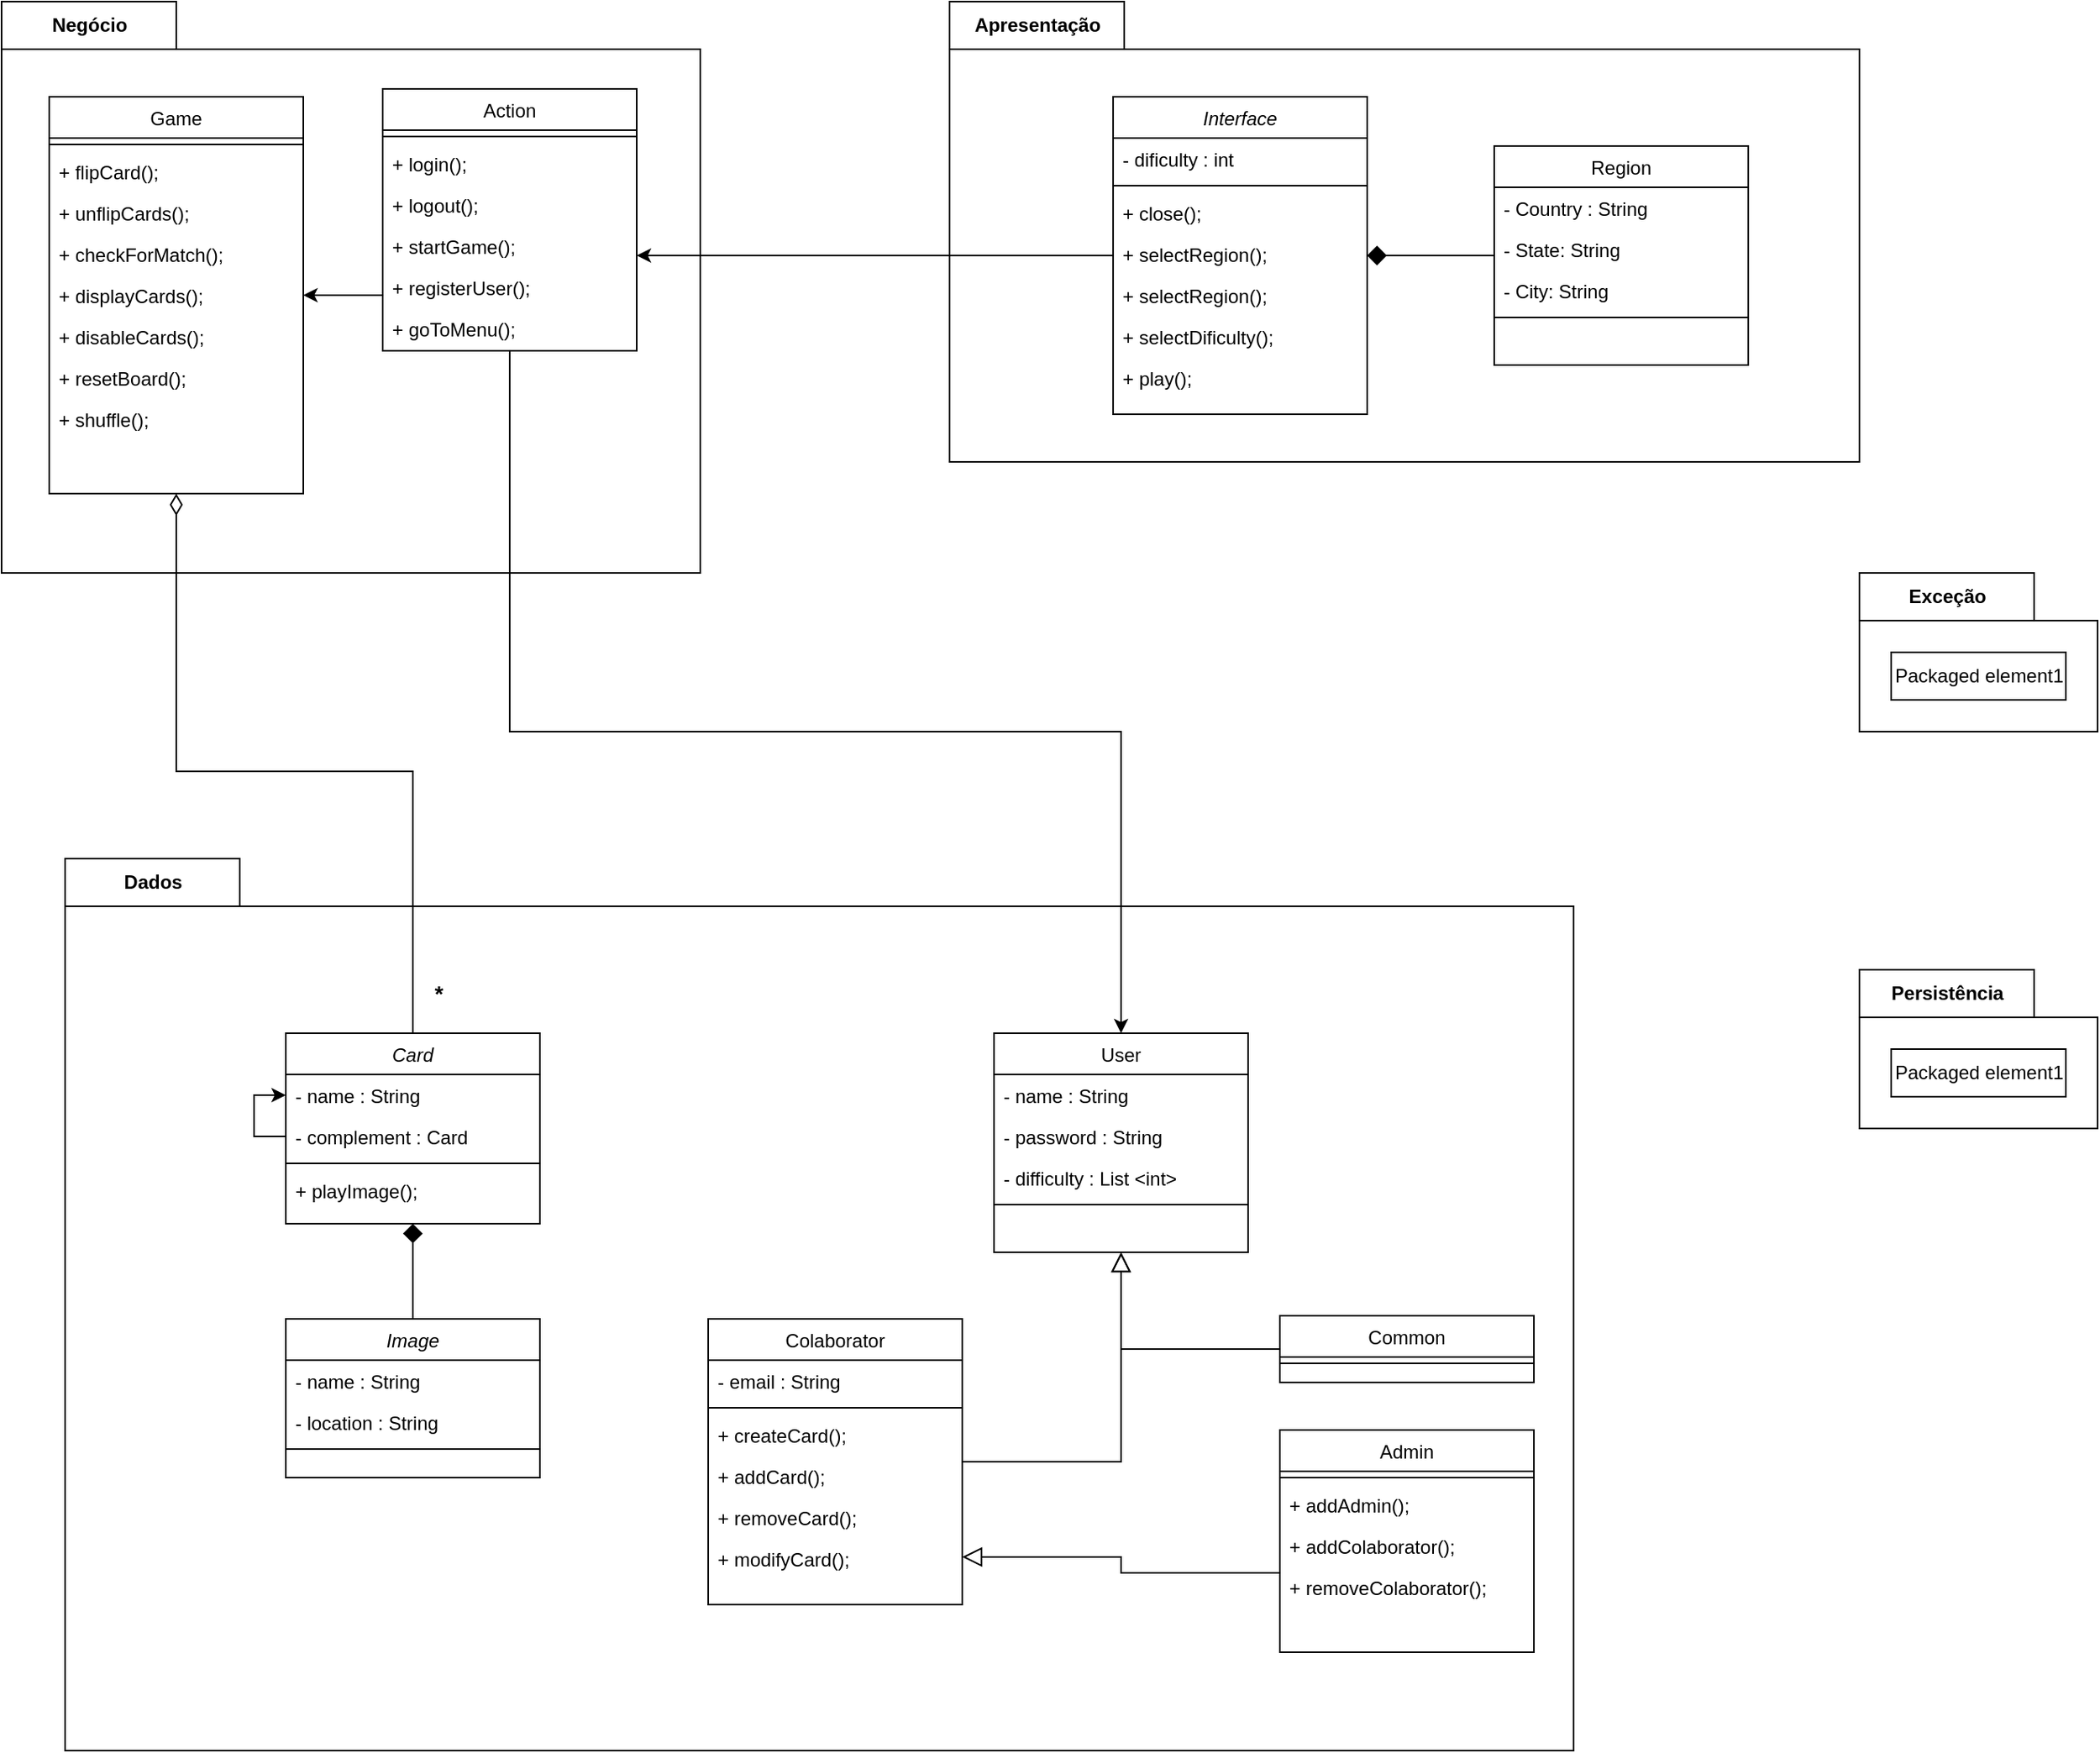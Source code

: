 <mxfile version="20.1.1" type="github">
  <diagram id="C5RBs43oDa-KdzZeNtuy" name="Page-1">
    <mxGraphModel dx="2031" dy="1134" grid="1" gridSize="10" guides="1" tooltips="1" connect="1" arrows="1" fold="1" page="1" pageScale="1" pageWidth="827" pageHeight="1169" math="0" shadow="0">
      <root>
        <mxCell id="WIyWlLk6GJQsqaUBKTNV-0" />
        <mxCell id="WIyWlLk6GJQsqaUBKTNV-1" parent="WIyWlLk6GJQsqaUBKTNV-0" />
        <mxCell id="fE1shfOuvL8CjAbd44VH-1" value="Dados" style="shape=folder;fontStyle=1;tabWidth=110;tabHeight=30;tabPosition=left;html=1;boundedLbl=1;labelInHeader=1;container=1;collapsible=0;recursiveResize=0;" vertex="1" parent="WIyWlLk6GJQsqaUBKTNV-1">
          <mxGeometry x="80" y="560" width="950" height="562" as="geometry" />
        </mxCell>
        <mxCell id="lEsxtGKMERjpSD6ecHsr-9" style="edgeStyle=orthogonalEdgeStyle;rounded=0;orthogonalLoop=1;jettySize=auto;html=1;endArrow=block;endFill=0;endSize=10;" parent="fE1shfOuvL8CjAbd44VH-1" source="zkfFHV4jXpPFQw0GAbJ--6" target="lEsxtGKMERjpSD6ecHsr-3" edge="1">
          <mxGeometry relative="1" as="geometry">
            <mxPoint x="665" y="250" as="targetPoint" />
          </mxGeometry>
        </mxCell>
        <mxCell id="zkfFHV4jXpPFQw0GAbJ--6" value="Colaborator" style="swimlane;fontStyle=0;align=center;verticalAlign=top;childLayout=stackLayout;horizontal=1;startSize=26;horizontalStack=0;resizeParent=1;resizeLast=0;collapsible=1;marginBottom=0;rounded=0;shadow=0;strokeWidth=1;" parent="fE1shfOuvL8CjAbd44VH-1" vertex="1">
          <mxGeometry x="405" y="290" width="160" height="180" as="geometry">
            <mxRectangle x="130" y="380" width="160" height="26" as="alternateBounds" />
          </mxGeometry>
        </mxCell>
        <mxCell id="zkfFHV4jXpPFQw0GAbJ--7" value="- email : String" style="text;align=left;verticalAlign=top;spacingLeft=4;spacingRight=4;overflow=hidden;rotatable=0;points=[[0,0.5],[1,0.5]];portConstraint=eastwest;" parent="zkfFHV4jXpPFQw0GAbJ--6" vertex="1">
          <mxGeometry y="26" width="160" height="26" as="geometry" />
        </mxCell>
        <mxCell id="zkfFHV4jXpPFQw0GAbJ--9" value="" style="line;html=1;strokeWidth=1;align=left;verticalAlign=middle;spacingTop=-1;spacingLeft=3;spacingRight=3;rotatable=0;labelPosition=right;points=[];portConstraint=eastwest;" parent="zkfFHV4jXpPFQw0GAbJ--6" vertex="1">
          <mxGeometry y="52" width="160" height="8" as="geometry" />
        </mxCell>
        <mxCell id="zkfFHV4jXpPFQw0GAbJ--10" value="+ createCard();" style="text;align=left;verticalAlign=top;spacingLeft=4;spacingRight=4;overflow=hidden;rotatable=0;points=[[0,0.5],[1,0.5]];portConstraint=eastwest;fontStyle=0" parent="zkfFHV4jXpPFQw0GAbJ--6" vertex="1">
          <mxGeometry y="60" width="160" height="26" as="geometry" />
        </mxCell>
        <mxCell id="lEsxtGKMERjpSD6ecHsr-11" value="+ addCard();" style="text;align=left;verticalAlign=top;spacingLeft=4;spacingRight=4;overflow=hidden;rotatable=0;points=[[0,0.5],[1,0.5]];portConstraint=eastwest;fontStyle=0" parent="zkfFHV4jXpPFQw0GAbJ--6" vertex="1">
          <mxGeometry y="86" width="160" height="26" as="geometry" />
        </mxCell>
        <mxCell id="lEsxtGKMERjpSD6ecHsr-12" value="+ removeCard();" style="text;align=left;verticalAlign=top;spacingLeft=4;spacingRight=4;overflow=hidden;rotatable=0;points=[[0,0.5],[1,0.5]];portConstraint=eastwest;fontStyle=0" parent="zkfFHV4jXpPFQw0GAbJ--6" vertex="1">
          <mxGeometry y="112" width="160" height="26" as="geometry" />
        </mxCell>
        <mxCell id="lEsxtGKMERjpSD6ecHsr-13" value="+ modifyCard();" style="text;align=left;verticalAlign=top;spacingLeft=4;spacingRight=4;overflow=hidden;rotatable=0;points=[[0,0.5],[1,0.5]];portConstraint=eastwest;fontStyle=0" parent="zkfFHV4jXpPFQw0GAbJ--6" vertex="1">
          <mxGeometry y="138" width="160" height="26" as="geometry" />
        </mxCell>
        <mxCell id="lEsxtGKMERjpSD6ecHsr-10" style="edgeStyle=orthogonalEdgeStyle;rounded=0;orthogonalLoop=1;jettySize=auto;html=1;endArrow=block;endFill=0;endSize=10;" parent="fE1shfOuvL8CjAbd44VH-1" source="Iorugwe1lFg4vuqkTPMZ-1" target="lEsxtGKMERjpSD6ecHsr-3" edge="1">
          <mxGeometry relative="1" as="geometry">
            <mxPoint x="665" y="250" as="targetPoint" />
          </mxGeometry>
        </mxCell>
        <mxCell id="Iorugwe1lFg4vuqkTPMZ-1" value="Common" style="swimlane;fontStyle=0;align=center;verticalAlign=top;childLayout=stackLayout;horizontal=1;startSize=26;horizontalStack=0;resizeParent=1;resizeLast=0;collapsible=1;marginBottom=0;rounded=0;shadow=0;strokeWidth=1;" parent="fE1shfOuvL8CjAbd44VH-1" vertex="1">
          <mxGeometry x="765" y="288" width="160" height="42" as="geometry">
            <mxRectangle x="130" y="380" width="160" height="26" as="alternateBounds" />
          </mxGeometry>
        </mxCell>
        <mxCell id="Iorugwe1lFg4vuqkTPMZ-4" value="" style="line;html=1;strokeWidth=1;align=left;verticalAlign=middle;spacingTop=-1;spacingLeft=3;spacingRight=3;rotatable=0;labelPosition=right;points=[];portConstraint=eastwest;" parent="Iorugwe1lFg4vuqkTPMZ-1" vertex="1">
          <mxGeometry y="26" width="160" height="8" as="geometry" />
        </mxCell>
        <mxCell id="lEsxtGKMERjpSD6ecHsr-3" value="User" style="swimlane;fontStyle=0;align=center;verticalAlign=top;childLayout=stackLayout;horizontal=1;startSize=26;horizontalStack=0;resizeParent=1;resizeLast=0;collapsible=1;marginBottom=0;rounded=0;shadow=0;strokeWidth=1;" parent="fE1shfOuvL8CjAbd44VH-1" vertex="1">
          <mxGeometry x="585" y="110" width="160" height="138" as="geometry">
            <mxRectangle x="130" y="380" width="160" height="26" as="alternateBounds" />
          </mxGeometry>
        </mxCell>
        <mxCell id="lEsxtGKMERjpSD6ecHsr-4" value="- name : String" style="text;align=left;verticalAlign=top;spacingLeft=4;spacingRight=4;overflow=hidden;rotatable=0;points=[[0,0.5],[1,0.5]];portConstraint=eastwest;" parent="lEsxtGKMERjpSD6ecHsr-3" vertex="1">
          <mxGeometry y="26" width="160" height="26" as="geometry" />
        </mxCell>
        <mxCell id="lEsxtGKMERjpSD6ecHsr-5" value="- password : String" style="text;align=left;verticalAlign=top;spacingLeft=4;spacingRight=4;overflow=hidden;rotatable=0;points=[[0,0.5],[1,0.5]];portConstraint=eastwest;rounded=0;shadow=0;html=0;" parent="lEsxtGKMERjpSD6ecHsr-3" vertex="1">
          <mxGeometry y="52" width="160" height="26" as="geometry" />
        </mxCell>
        <mxCell id="fE1shfOuvL8CjAbd44VH-29" value="- difficulty : List &lt;int&gt;" style="text;align=left;verticalAlign=top;spacingLeft=4;spacingRight=4;overflow=hidden;rotatable=0;points=[[0,0.5],[1,0.5]];portConstraint=eastwest;rounded=0;shadow=0;html=0;" vertex="1" parent="lEsxtGKMERjpSD6ecHsr-3">
          <mxGeometry y="78" width="160" height="26" as="geometry" />
        </mxCell>
        <mxCell id="lEsxtGKMERjpSD6ecHsr-6" value="" style="line;html=1;strokeWidth=1;align=left;verticalAlign=middle;spacingTop=-1;spacingLeft=3;spacingRight=3;rotatable=0;labelPosition=right;points=[];portConstraint=eastwest;" parent="lEsxtGKMERjpSD6ecHsr-3" vertex="1">
          <mxGeometry y="104" width="160" height="8" as="geometry" />
        </mxCell>
        <mxCell id="lEsxtGKMERjpSD6ecHsr-54" style="edgeStyle=orthogonalEdgeStyle;rounded=0;orthogonalLoop=1;jettySize=auto;html=1;fontSize=14;endArrow=block;endFill=0;endSize=10;" parent="fE1shfOuvL8CjAbd44VH-1" source="lEsxtGKMERjpSD6ecHsr-47" target="zkfFHV4jXpPFQw0GAbJ--6" edge="1">
          <mxGeometry relative="1" as="geometry">
            <Array as="points">
              <mxPoint x="665" y="450" />
              <mxPoint x="665" y="440" />
            </Array>
          </mxGeometry>
        </mxCell>
        <mxCell id="lEsxtGKMERjpSD6ecHsr-47" value="Admin" style="swimlane;fontStyle=0;align=center;verticalAlign=top;childLayout=stackLayout;horizontal=1;startSize=26;horizontalStack=0;resizeParent=1;resizeLast=0;collapsible=1;marginBottom=0;rounded=0;shadow=0;strokeWidth=1;" parent="fE1shfOuvL8CjAbd44VH-1" vertex="1">
          <mxGeometry x="765" y="360" width="160" height="140" as="geometry">
            <mxRectangle x="130" y="380" width="160" height="26" as="alternateBounds" />
          </mxGeometry>
        </mxCell>
        <mxCell id="lEsxtGKMERjpSD6ecHsr-49" value="" style="line;html=1;strokeWidth=1;align=left;verticalAlign=middle;spacingTop=-1;spacingLeft=3;spacingRight=3;rotatable=0;labelPosition=right;points=[];portConstraint=eastwest;" parent="lEsxtGKMERjpSD6ecHsr-47" vertex="1">
          <mxGeometry y="26" width="160" height="8" as="geometry" />
        </mxCell>
        <mxCell id="lEsxtGKMERjpSD6ecHsr-50" value="+ addAdmin();" style="text;align=left;verticalAlign=top;spacingLeft=4;spacingRight=4;overflow=hidden;rotatable=0;points=[[0,0.5],[1,0.5]];portConstraint=eastwest;fontStyle=0" parent="lEsxtGKMERjpSD6ecHsr-47" vertex="1">
          <mxGeometry y="34" width="160" height="26" as="geometry" />
        </mxCell>
        <mxCell id="lEsxtGKMERjpSD6ecHsr-56" value="+ addColaborator();" style="text;align=left;verticalAlign=top;spacingLeft=4;spacingRight=4;overflow=hidden;rotatable=0;points=[[0,0.5],[1,0.5]];portConstraint=eastwest;fontStyle=0" parent="lEsxtGKMERjpSD6ecHsr-47" vertex="1">
          <mxGeometry y="60" width="160" height="26" as="geometry" />
        </mxCell>
        <mxCell id="lEsxtGKMERjpSD6ecHsr-55" value="+ removeColaborator();" style="text;align=left;verticalAlign=top;spacingLeft=4;spacingRight=4;overflow=hidden;rotatable=0;points=[[0,0.5],[1,0.5]];portConstraint=eastwest;fontStyle=0" parent="lEsxtGKMERjpSD6ecHsr-47" vertex="1">
          <mxGeometry y="86" width="160" height="26" as="geometry" />
        </mxCell>
        <mxCell id="zkfFHV4jXpPFQw0GAbJ--0" value="Card" style="swimlane;fontStyle=2;align=center;verticalAlign=top;childLayout=stackLayout;horizontal=1;startSize=26;horizontalStack=0;resizeParent=1;resizeLast=0;collapsible=1;marginBottom=0;rounded=0;shadow=0;strokeWidth=1;" parent="fE1shfOuvL8CjAbd44VH-1" vertex="1">
          <mxGeometry x="139" y="110" width="160" height="120" as="geometry">
            <mxRectangle x="230" y="140" width="160" height="26" as="alternateBounds" />
          </mxGeometry>
        </mxCell>
        <mxCell id="zkfFHV4jXpPFQw0GAbJ--1" value="- name : String" style="text;align=left;verticalAlign=top;spacingLeft=4;spacingRight=4;overflow=hidden;rotatable=0;points=[[0,0.5],[1,0.5]];portConstraint=eastwest;" parent="zkfFHV4jXpPFQw0GAbJ--0" vertex="1">
          <mxGeometry y="26" width="160" height="26" as="geometry" />
        </mxCell>
        <mxCell id="Iorugwe1lFg4vuqkTPMZ-9" style="edgeStyle=orthogonalEdgeStyle;rounded=0;orthogonalLoop=1;jettySize=auto;html=1;entryX=0;entryY=0.5;entryDx=0;entryDy=0;" parent="zkfFHV4jXpPFQw0GAbJ--0" source="zkfFHV4jXpPFQw0GAbJ--3" target="zkfFHV4jXpPFQw0GAbJ--1" edge="1">
          <mxGeometry relative="1" as="geometry" />
        </mxCell>
        <mxCell id="zkfFHV4jXpPFQw0GAbJ--3" value="- complement : Card" style="text;align=left;verticalAlign=top;spacingLeft=4;spacingRight=4;overflow=hidden;rotatable=0;points=[[0,0.5],[1,0.5]];portConstraint=eastwest;rounded=0;shadow=0;html=0;" parent="zkfFHV4jXpPFQw0GAbJ--0" vertex="1">
          <mxGeometry y="52" width="160" height="26" as="geometry" />
        </mxCell>
        <mxCell id="zkfFHV4jXpPFQw0GAbJ--4" value="" style="line;html=1;strokeWidth=1;align=left;verticalAlign=middle;spacingTop=-1;spacingLeft=3;spacingRight=3;rotatable=0;labelPosition=right;points=[];portConstraint=eastwest;" parent="zkfFHV4jXpPFQw0GAbJ--0" vertex="1">
          <mxGeometry y="78" width="160" height="8" as="geometry" />
        </mxCell>
        <mxCell id="Iorugwe1lFg4vuqkTPMZ-10" value="+ playImage();" style="text;align=left;verticalAlign=top;spacingLeft=4;spacingRight=4;overflow=hidden;rotatable=0;points=[[0,0.5],[1,0.5]];portConstraint=eastwest;rounded=0;shadow=0;html=0;" parent="zkfFHV4jXpPFQw0GAbJ--0" vertex="1">
          <mxGeometry y="86" width="160" height="26" as="geometry" />
        </mxCell>
        <mxCell id="lEsxtGKMERjpSD6ecHsr-15" value="&lt;font style=&quot;font-size: 14px;&quot;&gt;&lt;b&gt;*&lt;/b&gt;&lt;/font&gt;" style="text;html=1;align=center;verticalAlign=middle;resizable=0;points=[];autosize=1;strokeColor=none;fillColor=none;fontStyle=1" parent="fE1shfOuvL8CjAbd44VH-1" vertex="1">
          <mxGeometry x="220" y="70" width="30" height="30" as="geometry" />
        </mxCell>
        <mxCell id="lEsxtGKMERjpSD6ecHsr-23" style="edgeStyle=orthogonalEdgeStyle;rounded=0;orthogonalLoop=1;jettySize=auto;html=1;fontSize=14;endArrow=diamond;endFill=1;endSize=10;" parent="fE1shfOuvL8CjAbd44VH-1" source="lEsxtGKMERjpSD6ecHsr-16" target="zkfFHV4jXpPFQw0GAbJ--0" edge="1">
          <mxGeometry relative="1" as="geometry" />
        </mxCell>
        <mxCell id="lEsxtGKMERjpSD6ecHsr-16" value="Image" style="swimlane;fontStyle=2;align=center;verticalAlign=top;childLayout=stackLayout;horizontal=1;startSize=26;horizontalStack=0;resizeParent=1;resizeLast=0;collapsible=1;marginBottom=0;rounded=0;shadow=0;strokeWidth=1;" parent="fE1shfOuvL8CjAbd44VH-1" vertex="1">
          <mxGeometry x="139" y="290" width="160" height="100" as="geometry">
            <mxRectangle x="230" y="140" width="160" height="26" as="alternateBounds" />
          </mxGeometry>
        </mxCell>
        <mxCell id="lEsxtGKMERjpSD6ecHsr-17" value="- name : String" style="text;align=left;verticalAlign=top;spacingLeft=4;spacingRight=4;overflow=hidden;rotatable=0;points=[[0,0.5],[1,0.5]];portConstraint=eastwest;" parent="lEsxtGKMERjpSD6ecHsr-16" vertex="1">
          <mxGeometry y="26" width="160" height="26" as="geometry" />
        </mxCell>
        <mxCell id="lEsxtGKMERjpSD6ecHsr-18" value="- location : String" style="text;align=left;verticalAlign=top;spacingLeft=4;spacingRight=4;overflow=hidden;rotatable=0;points=[[0,0.5],[1,0.5]];portConstraint=eastwest;rounded=0;shadow=0;html=0;" parent="lEsxtGKMERjpSD6ecHsr-16" vertex="1">
          <mxGeometry y="52" width="160" height="26" as="geometry" />
        </mxCell>
        <mxCell id="lEsxtGKMERjpSD6ecHsr-21" value="" style="line;html=1;strokeWidth=1;align=left;verticalAlign=middle;spacingTop=-1;spacingLeft=3;spacingRight=3;rotatable=0;labelPosition=right;points=[];portConstraint=eastwest;" parent="lEsxtGKMERjpSD6ecHsr-16" vertex="1">
          <mxGeometry y="78" width="160" height="8" as="geometry" />
        </mxCell>
        <mxCell id="fE1shfOuvL8CjAbd44VH-3" value="Negócio" style="shape=folder;fontStyle=1;tabWidth=110;tabHeight=30;tabPosition=left;html=1;boundedLbl=1;labelInHeader=1;container=1;collapsible=0;recursiveResize=0;" vertex="1" parent="WIyWlLk6GJQsqaUBKTNV-1">
          <mxGeometry x="40" y="20" width="440" height="360" as="geometry" />
        </mxCell>
        <mxCell id="zkfFHV4jXpPFQw0GAbJ--17" value="Game" style="swimlane;fontStyle=0;align=center;verticalAlign=top;childLayout=stackLayout;horizontal=1;startSize=26;horizontalStack=0;resizeParent=1;resizeLast=0;collapsible=1;marginBottom=0;rounded=0;shadow=0;strokeWidth=1;" parent="fE1shfOuvL8CjAbd44VH-3" vertex="1">
          <mxGeometry x="30" y="60" width="160" height="250" as="geometry">
            <mxRectangle x="550" y="140" width="160" height="26" as="alternateBounds" />
          </mxGeometry>
        </mxCell>
        <mxCell id="zkfFHV4jXpPFQw0GAbJ--23" value="" style="line;html=1;strokeWidth=1;align=left;verticalAlign=middle;spacingTop=-1;spacingLeft=3;spacingRight=3;rotatable=0;labelPosition=right;points=[];portConstraint=eastwest;" parent="zkfFHV4jXpPFQw0GAbJ--17" vertex="1">
          <mxGeometry y="26" width="160" height="8" as="geometry" />
        </mxCell>
        <mxCell id="zkfFHV4jXpPFQw0GAbJ--24" value="+ flipCard();" style="text;align=left;verticalAlign=top;spacingLeft=4;spacingRight=4;overflow=hidden;rotatable=0;points=[[0,0.5],[1,0.5]];portConstraint=eastwest;" parent="zkfFHV4jXpPFQw0GAbJ--17" vertex="1">
          <mxGeometry y="34" width="160" height="26" as="geometry" />
        </mxCell>
        <mxCell id="lEsxtGKMERjpSD6ecHsr-0" value="+ unflipCards();" style="text;align=left;verticalAlign=top;spacingLeft=4;spacingRight=4;overflow=hidden;rotatable=0;points=[[0,0.5],[1,0.5]];portConstraint=eastwest;" parent="zkfFHV4jXpPFQw0GAbJ--17" vertex="1">
          <mxGeometry y="60" width="160" height="26" as="geometry" />
        </mxCell>
        <mxCell id="zkfFHV4jXpPFQw0GAbJ--25" value="+ checkForMatch();" style="text;align=left;verticalAlign=top;spacingLeft=4;spacingRight=4;overflow=hidden;rotatable=0;points=[[0,0.5],[1,0.5]];portConstraint=eastwest;" parent="zkfFHV4jXpPFQw0GAbJ--17" vertex="1">
          <mxGeometry y="86" width="160" height="26" as="geometry" />
        </mxCell>
        <mxCell id="Iorugwe1lFg4vuqkTPMZ-11" value="+ displayCards();" style="text;align=left;verticalAlign=top;spacingLeft=4;spacingRight=4;overflow=hidden;rotatable=0;points=[[0,0.5],[1,0.5]];portConstraint=eastwest;" parent="zkfFHV4jXpPFQw0GAbJ--17" vertex="1">
          <mxGeometry y="112" width="160" height="26" as="geometry" />
        </mxCell>
        <mxCell id="Iorugwe1lFg4vuqkTPMZ-12" value="+ disableCards();" style="text;align=left;verticalAlign=top;spacingLeft=4;spacingRight=4;overflow=hidden;rotatable=0;points=[[0,0.5],[1,0.5]];portConstraint=eastwest;" parent="zkfFHV4jXpPFQw0GAbJ--17" vertex="1">
          <mxGeometry y="138" width="160" height="26" as="geometry" />
        </mxCell>
        <mxCell id="lEsxtGKMERjpSD6ecHsr-2" value="+ resetBoard();" style="text;align=left;verticalAlign=top;spacingLeft=4;spacingRight=4;overflow=hidden;rotatable=0;points=[[0,0.5],[1,0.5]];portConstraint=eastwest;" parent="zkfFHV4jXpPFQw0GAbJ--17" vertex="1">
          <mxGeometry y="164" width="160" height="26" as="geometry" />
        </mxCell>
        <mxCell id="lEsxtGKMERjpSD6ecHsr-1" value="+ shuffle();" style="text;align=left;verticalAlign=top;spacingLeft=4;spacingRight=4;overflow=hidden;rotatable=0;points=[[0,0.5],[1,0.5]];portConstraint=eastwest;" parent="zkfFHV4jXpPFQw0GAbJ--17" vertex="1">
          <mxGeometry y="190" width="160" height="26" as="geometry" />
        </mxCell>
        <mxCell id="fE1shfOuvL8CjAbd44VH-26" style="edgeStyle=orthogonalEdgeStyle;rounded=0;orthogonalLoop=1;jettySize=auto;html=1;" edge="1" parent="fE1shfOuvL8CjAbd44VH-3" source="fE1shfOuvL8CjAbd44VH-12" target="zkfFHV4jXpPFQw0GAbJ--17">
          <mxGeometry relative="1" as="geometry">
            <Array as="points">
              <mxPoint x="230" y="185" />
              <mxPoint x="230" y="185" />
            </Array>
          </mxGeometry>
        </mxCell>
        <mxCell id="fE1shfOuvL8CjAbd44VH-12" value="Action" style="swimlane;fontStyle=0;align=center;verticalAlign=top;childLayout=stackLayout;horizontal=1;startSize=26;horizontalStack=0;resizeParent=1;resizeLast=0;collapsible=1;marginBottom=0;rounded=0;shadow=0;strokeWidth=1;" vertex="1" parent="fE1shfOuvL8CjAbd44VH-3">
          <mxGeometry x="240" y="55" width="160" height="165" as="geometry">
            <mxRectangle x="550" y="140" width="160" height="26" as="alternateBounds" />
          </mxGeometry>
        </mxCell>
        <mxCell id="fE1shfOuvL8CjAbd44VH-13" value="" style="line;html=1;strokeWidth=1;align=left;verticalAlign=middle;spacingTop=-1;spacingLeft=3;spacingRight=3;rotatable=0;labelPosition=right;points=[];portConstraint=eastwest;" vertex="1" parent="fE1shfOuvL8CjAbd44VH-12">
          <mxGeometry y="26" width="160" height="8" as="geometry" />
        </mxCell>
        <mxCell id="fE1shfOuvL8CjAbd44VH-14" value="+ login();" style="text;align=left;verticalAlign=top;spacingLeft=4;spacingRight=4;overflow=hidden;rotatable=0;points=[[0,0.5],[1,0.5]];portConstraint=eastwest;" vertex="1" parent="fE1shfOuvL8CjAbd44VH-12">
          <mxGeometry y="34" width="160" height="26" as="geometry" />
        </mxCell>
        <mxCell id="fE1shfOuvL8CjAbd44VH-15" value="+ logout();" style="text;align=left;verticalAlign=top;spacingLeft=4;spacingRight=4;overflow=hidden;rotatable=0;points=[[0,0.5],[1,0.5]];portConstraint=eastwest;" vertex="1" parent="fE1shfOuvL8CjAbd44VH-12">
          <mxGeometry y="60" width="160" height="26" as="geometry" />
        </mxCell>
        <mxCell id="fE1shfOuvL8CjAbd44VH-25" value="+ startGame();" style="text;align=left;verticalAlign=top;spacingLeft=4;spacingRight=4;overflow=hidden;rotatable=0;points=[[0,0.5],[1,0.5]];portConstraint=eastwest;" vertex="1" parent="fE1shfOuvL8CjAbd44VH-12">
          <mxGeometry y="86" width="160" height="26" as="geometry" />
        </mxCell>
        <mxCell id="fE1shfOuvL8CjAbd44VH-27" value="+ registerUser();" style="text;align=left;verticalAlign=top;spacingLeft=4;spacingRight=4;overflow=hidden;rotatable=0;points=[[0,0.5],[1,0.5]];portConstraint=eastwest;" vertex="1" parent="fE1shfOuvL8CjAbd44VH-12">
          <mxGeometry y="112" width="160" height="26" as="geometry" />
        </mxCell>
        <mxCell id="fE1shfOuvL8CjAbd44VH-28" value="+ goToMenu();" style="text;align=left;verticalAlign=top;spacingLeft=4;spacingRight=4;overflow=hidden;rotatable=0;points=[[0,0.5],[1,0.5]];portConstraint=eastwest;" vertex="1" parent="fE1shfOuvL8CjAbd44VH-12">
          <mxGeometry y="138" width="160" height="26" as="geometry" />
        </mxCell>
        <mxCell id="fE1shfOuvL8CjAbd44VH-5" value="Apresentação" style="shape=folder;fontStyle=1;tabWidth=110;tabHeight=30;tabPosition=left;html=1;boundedLbl=1;labelInHeader=1;container=1;collapsible=0;recursiveResize=0;" vertex="1" parent="WIyWlLk6GJQsqaUBKTNV-1">
          <mxGeometry x="637" y="20" width="573" height="290" as="geometry" />
        </mxCell>
        <mxCell id="lEsxtGKMERjpSD6ecHsr-24" value="Interface" style="swimlane;fontStyle=2;align=center;verticalAlign=top;childLayout=stackLayout;horizontal=1;startSize=26;horizontalStack=0;resizeParent=1;resizeLast=0;collapsible=1;marginBottom=0;rounded=0;shadow=0;strokeWidth=1;" parent="fE1shfOuvL8CjAbd44VH-5" vertex="1">
          <mxGeometry x="103" y="60" width="160" height="200" as="geometry">
            <mxRectangle x="550" y="140" width="160" height="26" as="alternateBounds" />
          </mxGeometry>
        </mxCell>
        <mxCell id="lEsxtGKMERjpSD6ecHsr-25" value="- dificulty : int" style="text;align=left;verticalAlign=top;spacingLeft=4;spacingRight=4;overflow=hidden;rotatable=0;points=[[0,0.5],[1,0.5]];portConstraint=eastwest;" parent="lEsxtGKMERjpSD6ecHsr-24" vertex="1">
          <mxGeometry y="26" width="160" height="26" as="geometry" />
        </mxCell>
        <mxCell id="lEsxtGKMERjpSD6ecHsr-26" value="" style="line;html=1;strokeWidth=1;align=left;verticalAlign=middle;spacingTop=-1;spacingLeft=3;spacingRight=3;rotatable=0;labelPosition=right;points=[];portConstraint=eastwest;" parent="lEsxtGKMERjpSD6ecHsr-24" vertex="1">
          <mxGeometry y="52" width="160" height="8" as="geometry" />
        </mxCell>
        <mxCell id="lEsxtGKMERjpSD6ecHsr-27" value="+ close();" style="text;align=left;verticalAlign=top;spacingLeft=4;spacingRight=4;overflow=hidden;rotatable=0;points=[[0,0.5],[1,0.5]];portConstraint=eastwest;" parent="lEsxtGKMERjpSD6ecHsr-24" vertex="1">
          <mxGeometry y="60" width="160" height="26" as="geometry" />
        </mxCell>
        <mxCell id="lEsxtGKMERjpSD6ecHsr-34" value="+ selectRegion();" style="text;align=left;verticalAlign=top;spacingLeft=4;spacingRight=4;overflow=hidden;rotatable=0;points=[[0,0.5],[1,0.5]];portConstraint=eastwest;" parent="lEsxtGKMERjpSD6ecHsr-24" vertex="1">
          <mxGeometry y="86" width="160" height="26" as="geometry" />
        </mxCell>
        <mxCell id="lEsxtGKMERjpSD6ecHsr-35" value="+ selectRegion();" style="text;align=left;verticalAlign=top;spacingLeft=4;spacingRight=4;overflow=hidden;rotatable=0;points=[[0,0.5],[1,0.5]];portConstraint=eastwest;" parent="lEsxtGKMERjpSD6ecHsr-24" vertex="1">
          <mxGeometry y="112" width="160" height="26" as="geometry" />
        </mxCell>
        <mxCell id="lEsxtGKMERjpSD6ecHsr-36" value="+ selectDificulty();" style="text;align=left;verticalAlign=top;spacingLeft=4;spacingRight=4;overflow=hidden;rotatable=0;points=[[0,0.5],[1,0.5]];portConstraint=eastwest;" parent="lEsxtGKMERjpSD6ecHsr-24" vertex="1">
          <mxGeometry y="138" width="160" height="26" as="geometry" />
        </mxCell>
        <mxCell id="lEsxtGKMERjpSD6ecHsr-38" value="+ play();" style="text;align=left;verticalAlign=top;spacingLeft=4;spacingRight=4;overflow=hidden;rotatable=0;points=[[0,0.5],[1,0.5]];portConstraint=eastwest;" parent="lEsxtGKMERjpSD6ecHsr-24" vertex="1">
          <mxGeometry y="164" width="160" height="26" as="geometry" />
        </mxCell>
        <mxCell id="lEsxtGKMERjpSD6ecHsr-46" style="edgeStyle=orthogonalEdgeStyle;rounded=0;orthogonalLoop=1;jettySize=auto;html=1;fontSize=14;endArrow=diamond;endFill=1;endSize=10;" parent="fE1shfOuvL8CjAbd44VH-5" source="lEsxtGKMERjpSD6ecHsr-39" target="lEsxtGKMERjpSD6ecHsr-24" edge="1">
          <mxGeometry relative="1" as="geometry" />
        </mxCell>
        <mxCell id="lEsxtGKMERjpSD6ecHsr-39" value="Region" style="swimlane;fontStyle=0;align=center;verticalAlign=top;childLayout=stackLayout;horizontal=1;startSize=26;horizontalStack=0;resizeParent=1;resizeLast=0;collapsible=1;marginBottom=0;rounded=0;shadow=0;strokeWidth=1;" parent="fE1shfOuvL8CjAbd44VH-5" vertex="1">
          <mxGeometry x="343" y="91" width="160" height="138" as="geometry">
            <mxRectangle x="230" y="140" width="160" height="26" as="alternateBounds" />
          </mxGeometry>
        </mxCell>
        <mxCell id="lEsxtGKMERjpSD6ecHsr-40" value="- Country : String" style="text;align=left;verticalAlign=top;spacingLeft=4;spacingRight=4;overflow=hidden;rotatable=0;points=[[0,0.5],[1,0.5]];portConstraint=eastwest;" parent="lEsxtGKMERjpSD6ecHsr-39" vertex="1">
          <mxGeometry y="26" width="160" height="26" as="geometry" />
        </mxCell>
        <mxCell id="lEsxtGKMERjpSD6ecHsr-42" value="- State: String" style="text;align=left;verticalAlign=top;spacingLeft=4;spacingRight=4;overflow=hidden;rotatable=0;points=[[0,0.5],[1,0.5]];portConstraint=eastwest;rounded=0;shadow=0;html=0;" parent="lEsxtGKMERjpSD6ecHsr-39" vertex="1">
          <mxGeometry y="52" width="160" height="26" as="geometry" />
        </mxCell>
        <mxCell id="lEsxtGKMERjpSD6ecHsr-45" value="- City: String" style="text;align=left;verticalAlign=top;spacingLeft=4;spacingRight=4;overflow=hidden;rotatable=0;points=[[0,0.5],[1,0.5]];portConstraint=eastwest;rounded=0;shadow=0;html=0;" parent="lEsxtGKMERjpSD6ecHsr-39" vertex="1">
          <mxGeometry y="78" width="160" height="26" as="geometry" />
        </mxCell>
        <mxCell id="lEsxtGKMERjpSD6ecHsr-43" value="" style="line;html=1;strokeWidth=1;align=left;verticalAlign=middle;spacingTop=-1;spacingLeft=3;spacingRight=3;rotatable=0;labelPosition=right;points=[];portConstraint=eastwest;" parent="lEsxtGKMERjpSD6ecHsr-39" vertex="1">
          <mxGeometry y="104" width="160" height="8" as="geometry" />
        </mxCell>
        <mxCell id="fE1shfOuvL8CjAbd44VH-7" value="Persistência" style="shape=folder;fontStyle=1;tabWidth=110;tabHeight=30;tabPosition=left;html=1;boundedLbl=1;labelInHeader=1;container=1;collapsible=0;recursiveResize=0;" vertex="1" parent="WIyWlLk6GJQsqaUBKTNV-1">
          <mxGeometry x="1210" y="630" width="150" height="100" as="geometry" />
        </mxCell>
        <mxCell id="fE1shfOuvL8CjAbd44VH-8" value="Packaged element1" style="html=1;" vertex="1" parent="fE1shfOuvL8CjAbd44VH-7">
          <mxGeometry width="110" height="30" relative="1" as="geometry">
            <mxPoint x="20" y="50" as="offset" />
          </mxGeometry>
        </mxCell>
        <mxCell id="fE1shfOuvL8CjAbd44VH-9" value="Exceção" style="shape=folder;fontStyle=1;tabWidth=110;tabHeight=30;tabPosition=left;html=1;boundedLbl=1;labelInHeader=1;container=1;collapsible=0;recursiveResize=0;" vertex="1" parent="WIyWlLk6GJQsqaUBKTNV-1">
          <mxGeometry x="1210" y="380" width="150" height="100" as="geometry" />
        </mxCell>
        <mxCell id="fE1shfOuvL8CjAbd44VH-10" value="Packaged element1" style="html=1;" vertex="1" parent="fE1shfOuvL8CjAbd44VH-9">
          <mxGeometry width="110" height="30" relative="1" as="geometry">
            <mxPoint x="20" y="50" as="offset" />
          </mxGeometry>
        </mxCell>
        <mxCell id="lEsxtGKMERjpSD6ecHsr-14" style="edgeStyle=orthogonalEdgeStyle;rounded=0;orthogonalLoop=1;jettySize=auto;html=1;endArrow=diamondThin;endFill=0;endSize=11;" parent="WIyWlLk6GJQsqaUBKTNV-1" target="zkfFHV4jXpPFQw0GAbJ--17" edge="1" source="zkfFHV4jXpPFQw0GAbJ--0">
          <mxGeometry relative="1" as="geometry">
            <mxPoint x="200" y="105.034" as="sourcePoint" />
          </mxGeometry>
        </mxCell>
        <mxCell id="fE1shfOuvL8CjAbd44VH-24" style="edgeStyle=orthogonalEdgeStyle;rounded=0;orthogonalLoop=1;jettySize=auto;html=1;" edge="1" parent="WIyWlLk6GJQsqaUBKTNV-1" source="fE1shfOuvL8CjAbd44VH-12" target="lEsxtGKMERjpSD6ecHsr-3">
          <mxGeometry relative="1" as="geometry">
            <Array as="points">
              <mxPoint x="360" y="480" />
              <mxPoint x="745" y="480" />
            </Array>
          </mxGeometry>
        </mxCell>
        <mxCell id="fE1shfOuvL8CjAbd44VH-30" style="edgeStyle=orthogonalEdgeStyle;rounded=0;orthogonalLoop=1;jettySize=auto;html=1;" edge="1" parent="WIyWlLk6GJQsqaUBKTNV-1" source="lEsxtGKMERjpSD6ecHsr-24" target="fE1shfOuvL8CjAbd44VH-12">
          <mxGeometry relative="1" as="geometry">
            <Array as="points">
              <mxPoint x="520" y="180" />
              <mxPoint x="520" y="180" />
            </Array>
          </mxGeometry>
        </mxCell>
      </root>
    </mxGraphModel>
  </diagram>
</mxfile>
